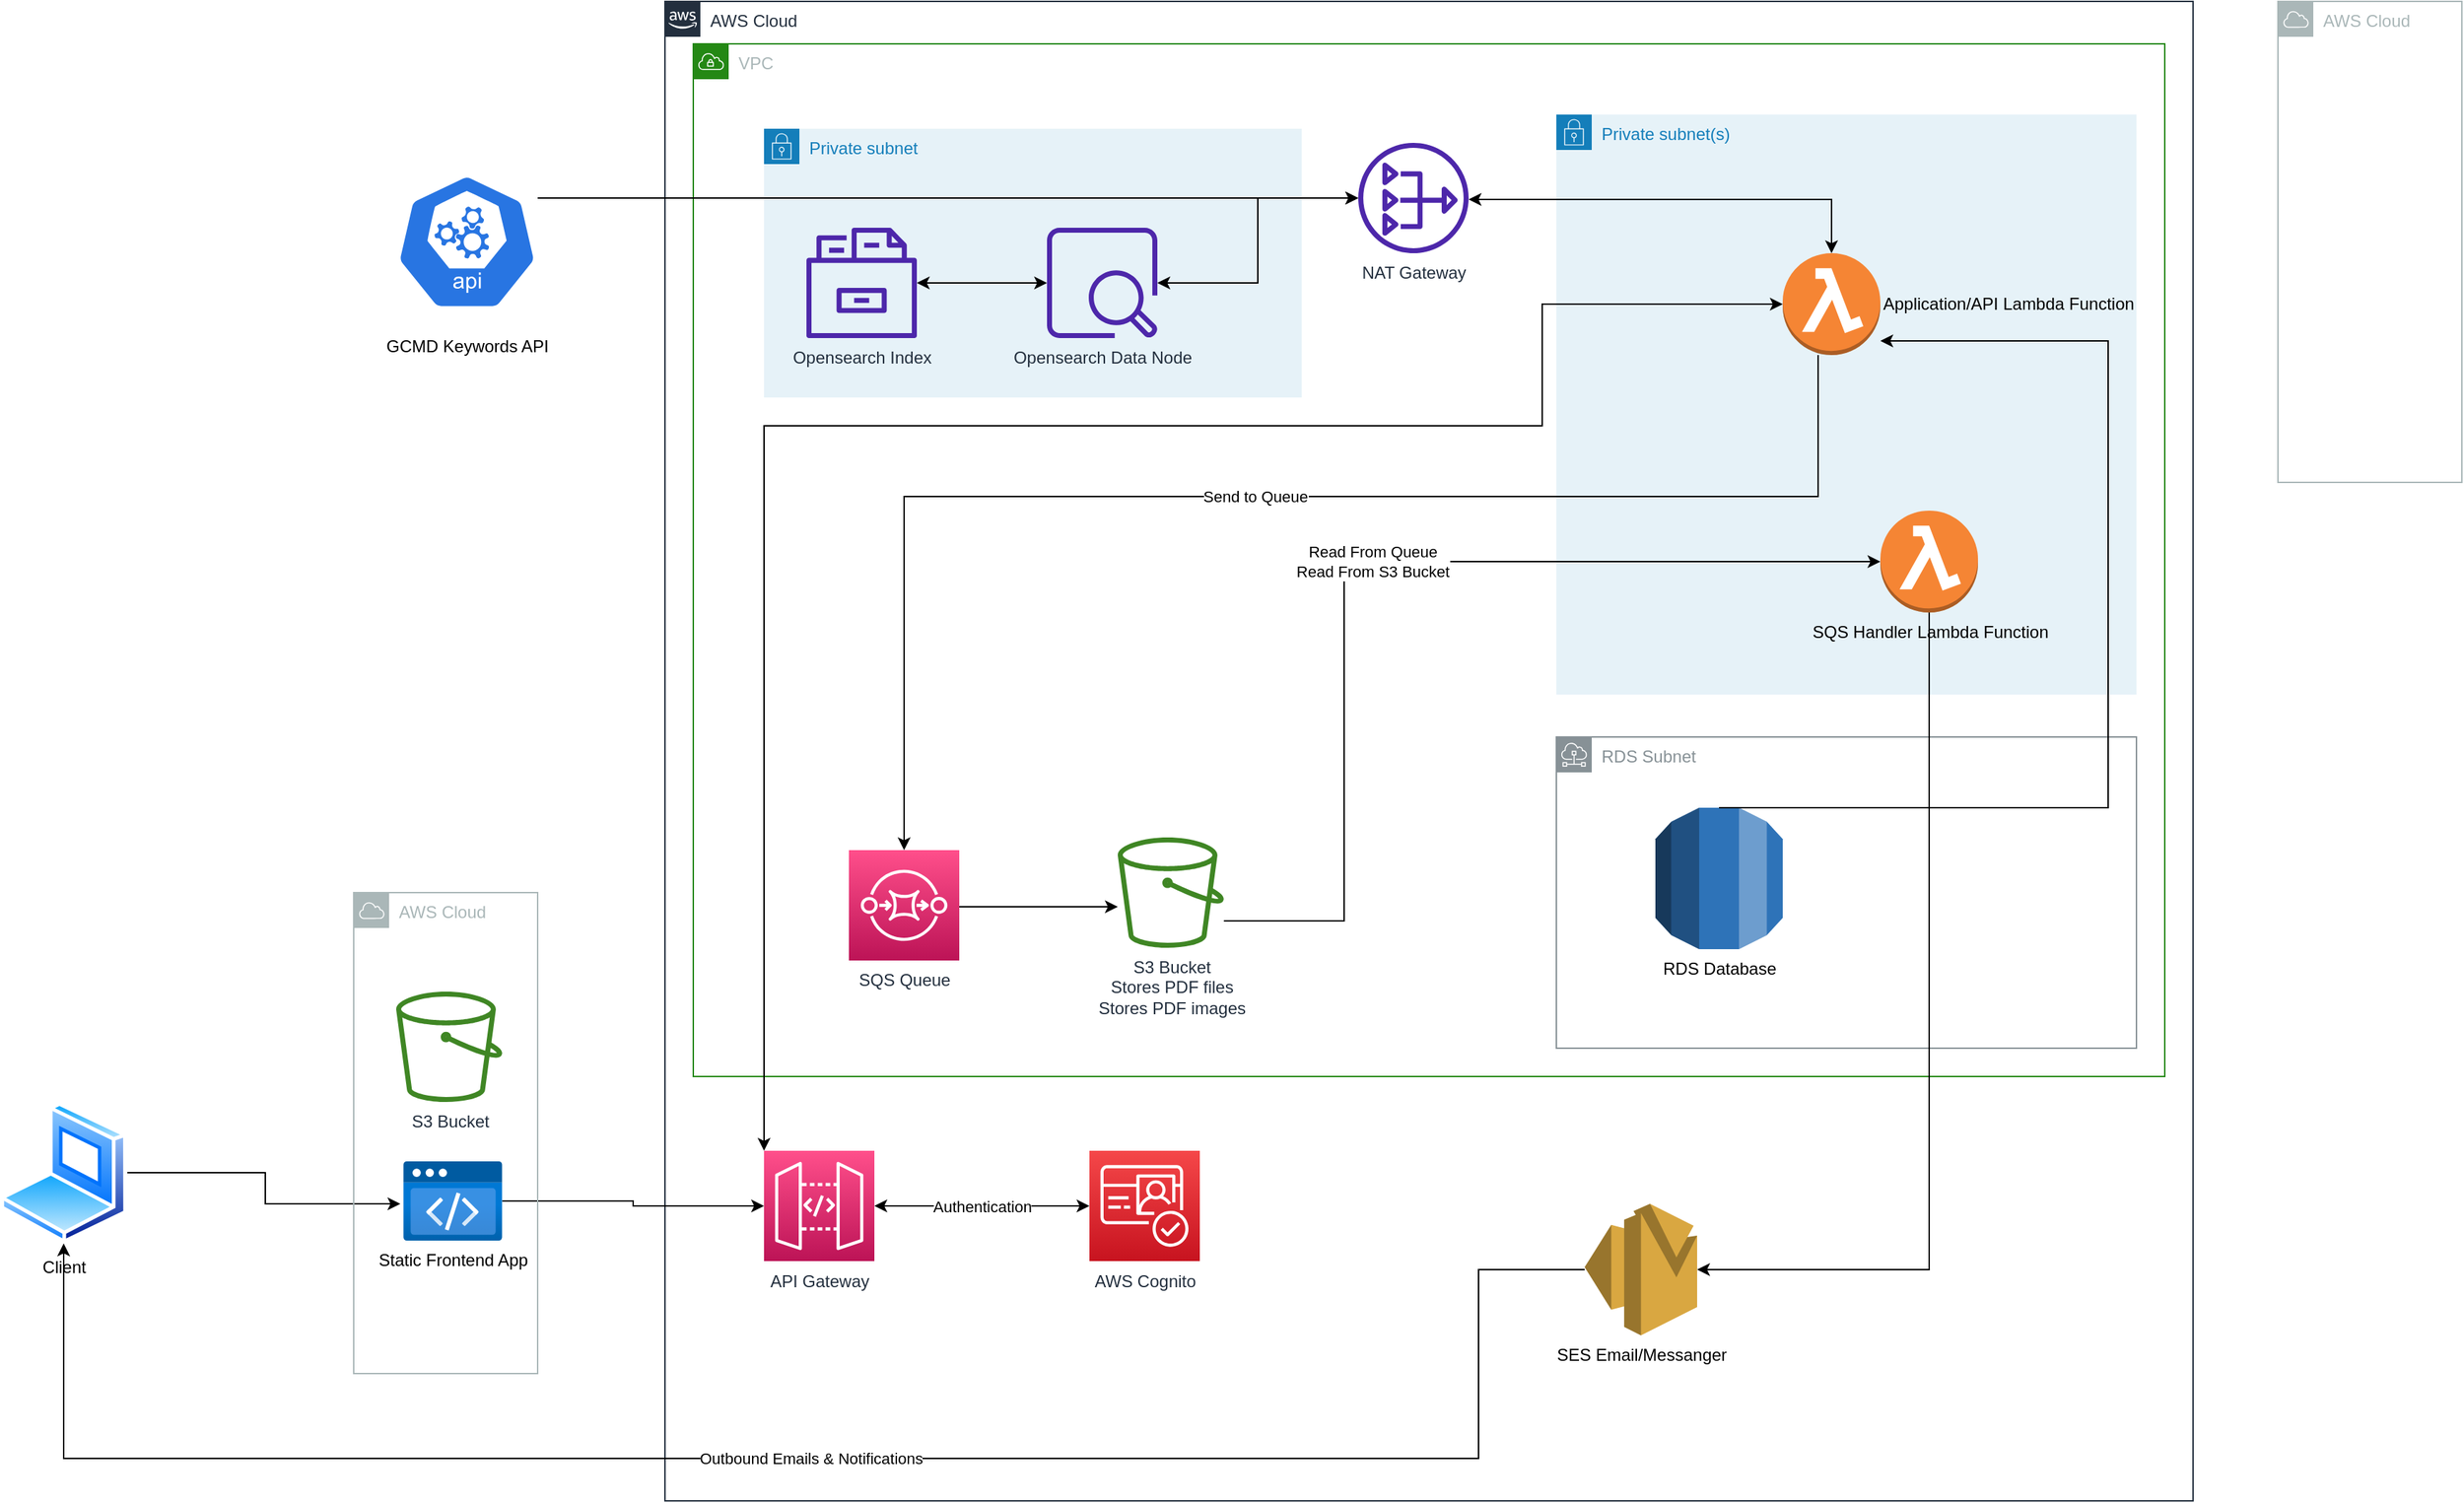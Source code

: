 <mxfile version="21.2.2" type="device">
  <diagram id="Ht1M8jgEwFfnCIfOTk4-" name="Page-1">
    <mxGraphModel dx="2694" dy="986" grid="1" gridSize="10" guides="1" tooltips="1" connect="1" arrows="1" fold="1" page="1" pageScale="1" pageWidth="1169" pageHeight="827" math="0" shadow="0">
      <root>
        <mxCell id="0" />
        <mxCell id="1" parent="0" />
        <mxCell id="UEzPUAAOIrF-is8g5C7q-74" value="AWS Cloud" style="points=[[0,0],[0.25,0],[0.5,0],[0.75,0],[1,0],[1,0.25],[1,0.5],[1,0.75],[1,1],[0.75,1],[0.5,1],[0.25,1],[0,1],[0,0.75],[0,0.5],[0,0.25]];outlineConnect=0;gradientColor=none;html=1;whiteSpace=wrap;fontSize=12;fontStyle=0;shape=mxgraph.aws4.group;grIcon=mxgraph.aws4.group_aws_cloud_alt;strokeColor=#232F3E;fillColor=none;verticalAlign=top;align=left;spacingLeft=30;fontColor=#232F3E;dashed=0;labelBackgroundColor=#ffffff;container=1;pointerEvents=0;collapsible=0;recursiveResize=0;" parent="1" vertex="1">
          <mxGeometry x="50" y="80" width="1080" height="1060" as="geometry" />
        </mxCell>
        <mxCell id="vUUI1PN4nQBjMnBYSGBK-1" value="VPC" style="points=[[0,0],[0.25,0],[0.5,0],[0.75,0],[1,0],[1,0.25],[1,0.5],[1,0.75],[1,1],[0.75,1],[0.5,1],[0.25,1],[0,1],[0,0.75],[0,0.5],[0,0.25]];outlineConnect=0;gradientColor=none;html=1;whiteSpace=wrap;fontSize=12;fontStyle=0;container=1;pointerEvents=0;collapsible=0;recursiveResize=0;shape=mxgraph.aws4.group;grIcon=mxgraph.aws4.group_vpc;strokeColor=#248814;fillColor=none;verticalAlign=top;align=left;spacingLeft=30;fontColor=#AAB7B8;dashed=0;horizontal=1;" parent="UEzPUAAOIrF-is8g5C7q-74" vertex="1">
          <mxGeometry x="20" y="30" width="1040" height="730" as="geometry" />
        </mxCell>
        <mxCell id="EJ77hEFKKq3g6bZW5yER-6" value="Private subnet" style="points=[[0,0],[0.25,0],[0.5,0],[0.75,0],[1,0],[1,0.25],[1,0.5],[1,0.75],[1,1],[0.75,1],[0.5,1],[0.25,1],[0,1],[0,0.75],[0,0.5],[0,0.25]];outlineConnect=0;gradientColor=none;html=1;whiteSpace=wrap;fontSize=12;fontStyle=0;container=1;pointerEvents=0;collapsible=0;recursiveResize=0;shape=mxgraph.aws4.group;grIcon=mxgraph.aws4.group_security_group;grStroke=0;strokeColor=#147EBA;fillColor=#E6F2F8;verticalAlign=top;align=left;spacingLeft=30;fontColor=#147EBA;dashed=0;" vertex="1" parent="vUUI1PN4nQBjMnBYSGBK-1">
          <mxGeometry x="50" y="60" width="380" height="190" as="geometry" />
        </mxCell>
        <mxCell id="vUUI1PN4nQBjMnBYSGBK-41" value="RDS Subnet" style="sketch=0;outlineConnect=0;gradientColor=none;html=1;whiteSpace=wrap;fontSize=12;fontStyle=0;shape=mxgraph.aws4.group;grIcon=mxgraph.aws4.group_subnet;strokeColor=#879196;fillColor=none;verticalAlign=top;align=left;spacingLeft=30;fontColor=#879196;dashed=0;" parent="vUUI1PN4nQBjMnBYSGBK-1" vertex="1">
          <mxGeometry x="610" y="490" width="410" height="220" as="geometry" />
        </mxCell>
        <mxCell id="vUUI1PN4nQBjMnBYSGBK-2" value="Private subnet(s)" style="points=[[0,0],[0.25,0],[0.5,0],[0.75,0],[1,0],[1,0.25],[1,0.5],[1,0.75],[1,1],[0.75,1],[0.5,1],[0.25,1],[0,1],[0,0.75],[0,0.5],[0,0.25]];outlineConnect=0;gradientColor=none;html=1;whiteSpace=wrap;fontSize=12;fontStyle=0;container=1;pointerEvents=0;collapsible=0;recursiveResize=0;shape=mxgraph.aws4.group;grIcon=mxgraph.aws4.group_security_group;grStroke=0;strokeColor=#147EBA;fillColor=#E6F2F8;verticalAlign=top;align=left;spacingLeft=30;fontColor=#147EBA;dashed=0;" parent="vUUI1PN4nQBjMnBYSGBK-1" vertex="1">
          <mxGeometry x="610" y="50" width="410" height="410" as="geometry" />
        </mxCell>
        <mxCell id="vUUI1PN4nQBjMnBYSGBK-8" value="SQS Handler Lambda Function" style="outlineConnect=0;dashed=0;verticalLabelPosition=bottom;verticalAlign=top;align=center;html=1;shape=mxgraph.aws3.lambda_function;fillColor=#F58534;gradientColor=none;" parent="vUUI1PN4nQBjMnBYSGBK-2" vertex="1">
          <mxGeometry x="229" y="280" width="69" height="72" as="geometry" />
        </mxCell>
        <mxCell id="vUUI1PN4nQBjMnBYSGBK-5" value="Application/API Lambda Function" style="outlineConnect=0;dashed=0;verticalLabelPosition=middle;verticalAlign=middle;align=left;html=1;shape=mxgraph.aws3.lambda_function;fillColor=#F58534;gradientColor=none;textDirection=ltr;labelPosition=right;" parent="vUUI1PN4nQBjMnBYSGBK-2" vertex="1">
          <mxGeometry x="160" y="98" width="69" height="72" as="geometry" />
        </mxCell>
        <mxCell id="vUUI1PN4nQBjMnBYSGBK-58" style="edgeStyle=orthogonalEdgeStyle;rounded=0;orthogonalLoop=1;jettySize=auto;html=1;startArrow=classic;startFill=1;" parent="vUUI1PN4nQBjMnBYSGBK-1" source="vUUI1PN4nQBjMnBYSGBK-12" target="vUUI1PN4nQBjMnBYSGBK-13" edge="1">
          <mxGeometry relative="1" as="geometry" />
        </mxCell>
        <mxCell id="vUUI1PN4nQBjMnBYSGBK-12" value="NAT Gateway" style="sketch=0;outlineConnect=0;fontColor=#232F3E;gradientColor=none;fillColor=#4D27AA;strokeColor=none;dashed=0;verticalLabelPosition=bottom;verticalAlign=top;align=center;html=1;fontSize=12;fontStyle=0;aspect=fixed;pointerEvents=1;shape=mxgraph.aws4.nat_gateway;" parent="vUUI1PN4nQBjMnBYSGBK-1" vertex="1">
          <mxGeometry x="470" y="70" width="78" height="78" as="geometry" />
        </mxCell>
        <mxCell id="EJ77hEFKKq3g6bZW5yER-5" style="edgeStyle=orthogonalEdgeStyle;rounded=0;orthogonalLoop=1;jettySize=auto;html=1;" edge="1" parent="vUUI1PN4nQBjMnBYSGBK-1" source="vUUI1PN4nQBjMnBYSGBK-15" target="EJ77hEFKKq3g6bZW5yER-2">
          <mxGeometry relative="1" as="geometry">
            <Array as="points">
              <mxPoint x="220" y="610" />
              <mxPoint x="220" y="610" />
            </Array>
          </mxGeometry>
        </mxCell>
        <mxCell id="vUUI1PN4nQBjMnBYSGBK-15" value="SQS Queue" style="sketch=0;points=[[0,0,0],[0.25,0,0],[0.5,0,0],[0.75,0,0],[1,0,0],[0,1,0],[0.25,1,0],[0.5,1,0],[0.75,1,0],[1,1,0],[0,0.25,0],[0,0.5,0],[0,0.75,0],[1,0.25,0],[1,0.5,0],[1,0.75,0]];outlineConnect=0;fontColor=#232F3E;gradientColor=#FF4F8B;gradientDirection=north;fillColor=#BC1356;strokeColor=#ffffff;dashed=0;verticalLabelPosition=bottom;verticalAlign=top;align=center;html=1;fontSize=12;fontStyle=0;aspect=fixed;shape=mxgraph.aws4.resourceIcon;resIcon=mxgraph.aws4.sqs;" parent="vUUI1PN4nQBjMnBYSGBK-1" vertex="1">
          <mxGeometry x="110" y="570" width="78" height="78" as="geometry" />
        </mxCell>
        <mxCell id="vUUI1PN4nQBjMnBYSGBK-9" value="RDS Database" style="outlineConnect=0;dashed=0;verticalLabelPosition=bottom;verticalAlign=top;align=center;html=1;shape=mxgraph.aws3.rds;fillColor=#2E73B8;gradientColor=none;" parent="vUUI1PN4nQBjMnBYSGBK-1" vertex="1">
          <mxGeometry x="680" y="540" width="90" height="100" as="geometry" />
        </mxCell>
        <mxCell id="vUUI1PN4nQBjMnBYSGBK-42" value="Read From Queue&lt;br&gt;Read From S3 Bucket" style="edgeStyle=orthogonalEdgeStyle;rounded=0;orthogonalLoop=1;jettySize=auto;html=1;startArrow=classic;startFill=1;endArrow=none;endFill=0;" parent="vUUI1PN4nQBjMnBYSGBK-1" source="vUUI1PN4nQBjMnBYSGBK-8" target="EJ77hEFKKq3g6bZW5yER-2" edge="1">
          <mxGeometry relative="1" as="geometry">
            <Array as="points">
              <mxPoint x="460" y="366" />
              <mxPoint x="460" y="620" />
            </Array>
          </mxGeometry>
        </mxCell>
        <mxCell id="vUUI1PN4nQBjMnBYSGBK-43" value="Send to Queue" style="edgeStyle=orthogonalEdgeStyle;rounded=0;orthogonalLoop=1;jettySize=auto;html=1;entryX=0.5;entryY=0;entryDx=0;entryDy=0;entryPerimeter=0;" parent="vUUI1PN4nQBjMnBYSGBK-1" source="vUUI1PN4nQBjMnBYSGBK-5" target="vUUI1PN4nQBjMnBYSGBK-15" edge="1">
          <mxGeometry relative="1" as="geometry">
            <Array as="points">
              <mxPoint x="795" y="320" />
              <mxPoint x="149" y="320" />
            </Array>
          </mxGeometry>
        </mxCell>
        <mxCell id="vUUI1PN4nQBjMnBYSGBK-57" style="edgeStyle=orthogonalEdgeStyle;rounded=0;orthogonalLoop=1;jettySize=auto;html=1;exitX=0.5;exitY=0;exitDx=0;exitDy=0;exitPerimeter=0;startArrow=classic;startFill=1;" parent="vUUI1PN4nQBjMnBYSGBK-1" source="vUUI1PN4nQBjMnBYSGBK-5" target="vUUI1PN4nQBjMnBYSGBK-12" edge="1">
          <mxGeometry relative="1" as="geometry">
            <Array as="points">
              <mxPoint x="805" y="110" />
            </Array>
          </mxGeometry>
        </mxCell>
        <mxCell id="vUUI1PN4nQBjMnBYSGBK-61" style="edgeStyle=orthogonalEdgeStyle;rounded=0;orthogonalLoop=1;jettySize=auto;html=1;entryX=0.5;entryY=0;entryDx=0;entryDy=0;entryPerimeter=0;startArrow=classic;startFill=1;endArrow=none;endFill=0;" parent="vUUI1PN4nQBjMnBYSGBK-1" source="vUUI1PN4nQBjMnBYSGBK-5" target="vUUI1PN4nQBjMnBYSGBK-9" edge="1">
          <mxGeometry relative="1" as="geometry">
            <Array as="points">
              <mxPoint x="1000" y="210" />
              <mxPoint x="1000" y="540" />
            </Array>
          </mxGeometry>
        </mxCell>
        <mxCell id="EJ77hEFKKq3g6bZW5yER-2" value="S3 Bucket&lt;br&gt;Stores PDF files&lt;br&gt;Stores PDF images" style="sketch=0;outlineConnect=0;fontColor=#232F3E;gradientColor=none;fillColor=#3F8624;strokeColor=none;dashed=0;verticalLabelPosition=bottom;verticalAlign=top;align=center;html=1;fontSize=12;fontStyle=0;aspect=fixed;pointerEvents=1;shape=mxgraph.aws4.bucket;" vertex="1" parent="vUUI1PN4nQBjMnBYSGBK-1">
          <mxGeometry x="300" y="561" width="75" height="78" as="geometry" />
        </mxCell>
        <mxCell id="vUUI1PN4nQBjMnBYSGBK-13" value="Opensearch Data Node" style="sketch=0;outlineConnect=0;fontColor=#232F3E;gradientColor=none;fillColor=#4D27AA;strokeColor=none;dashed=0;verticalLabelPosition=bottom;verticalAlign=top;align=center;html=1;fontSize=12;fontStyle=0;aspect=fixed;pointerEvents=1;shape=mxgraph.aws4.opensearch_service_data_node;" parent="vUUI1PN4nQBjMnBYSGBK-1" vertex="1">
          <mxGeometry x="250" y="130" width="78" height="78" as="geometry" />
        </mxCell>
        <mxCell id="vUUI1PN4nQBjMnBYSGBK-59" style="edgeStyle=orthogonalEdgeStyle;rounded=0;orthogonalLoop=1;jettySize=auto;html=1;startArrow=classic;startFill=1;" parent="vUUI1PN4nQBjMnBYSGBK-1" source="vUUI1PN4nQBjMnBYSGBK-14" target="vUUI1PN4nQBjMnBYSGBK-13" edge="1">
          <mxGeometry relative="1" as="geometry" />
        </mxCell>
        <mxCell id="vUUI1PN4nQBjMnBYSGBK-14" value="Opensearch Index" style="sketch=0;outlineConnect=0;fontColor=#232F3E;gradientColor=none;fillColor=#4D27AA;strokeColor=none;dashed=0;verticalLabelPosition=bottom;verticalAlign=top;align=center;html=1;fontSize=12;fontStyle=0;aspect=fixed;pointerEvents=1;shape=mxgraph.aws4.opensearch_service_index;" parent="vUUI1PN4nQBjMnBYSGBK-1" vertex="1">
          <mxGeometry x="80" y="130" width="78" height="78" as="geometry" />
        </mxCell>
        <mxCell id="vUUI1PN4nQBjMnBYSGBK-16" value="AWS Cognito&lt;br&gt;" style="sketch=0;points=[[0,0,0],[0.25,0,0],[0.5,0,0],[0.75,0,0],[1,0,0],[0,1,0],[0.25,1,0],[0.5,1,0],[0.75,1,0],[1,1,0],[0,0.25,0],[0,0.5,0],[0,0.75,0],[1,0.25,0],[1,0.5,0],[1,0.75,0]];outlineConnect=0;fontColor=#232F3E;gradientColor=#F54749;gradientDirection=north;fillColor=#C7131F;strokeColor=#ffffff;dashed=0;verticalLabelPosition=bottom;verticalAlign=top;align=center;html=1;fontSize=12;fontStyle=0;aspect=fixed;shape=mxgraph.aws4.resourceIcon;resIcon=mxgraph.aws4.cognito;" parent="UEzPUAAOIrF-is8g5C7q-74" vertex="1">
          <mxGeometry x="300" y="812.5" width="78" height="78" as="geometry" />
        </mxCell>
        <mxCell id="vUUI1PN4nQBjMnBYSGBK-49" value="Authentication" style="edgeStyle=orthogonalEdgeStyle;rounded=0;orthogonalLoop=1;jettySize=auto;html=1;exitX=1;exitY=0.5;exitDx=0;exitDy=0;exitPerimeter=0;entryX=0;entryY=0.5;entryDx=0;entryDy=0;entryPerimeter=0;startArrow=classic;startFill=1;" parent="UEzPUAAOIrF-is8g5C7q-74" source="vUUI1PN4nQBjMnBYSGBK-6" target="vUUI1PN4nQBjMnBYSGBK-16" edge="1">
          <mxGeometry relative="1" as="geometry" />
        </mxCell>
        <mxCell id="vUUI1PN4nQBjMnBYSGBK-54" style="edgeStyle=orthogonalEdgeStyle;rounded=0;orthogonalLoop=1;jettySize=auto;html=1;entryX=0;entryY=0.5;entryDx=0;entryDy=0;entryPerimeter=0;startArrow=classic;startFill=1;" parent="UEzPUAAOIrF-is8g5C7q-74" source="vUUI1PN4nQBjMnBYSGBK-6" target="vUUI1PN4nQBjMnBYSGBK-5" edge="1">
          <mxGeometry relative="1" as="geometry">
            <Array as="points">
              <mxPoint x="70" y="300" />
              <mxPoint x="620" y="300" />
              <mxPoint x="620" y="214" />
            </Array>
          </mxGeometry>
        </mxCell>
        <mxCell id="vUUI1PN4nQBjMnBYSGBK-6" value="API Gateway" style="sketch=0;points=[[0,0,0],[0.25,0,0],[0.5,0,0],[0.75,0,0],[1,0,0],[0,1,0],[0.25,1,0],[0.5,1,0],[0.75,1,0],[1,1,0],[0,0.25,0],[0,0.5,0],[0,0.75,0],[1,0.25,0],[1,0.5,0],[1,0.75,0]];outlineConnect=0;fontColor=#232F3E;gradientColor=#FF4F8B;gradientDirection=north;fillColor=#BC1356;strokeColor=#ffffff;dashed=0;verticalLabelPosition=bottom;verticalAlign=top;align=center;html=1;fontSize=12;fontStyle=0;aspect=fixed;shape=mxgraph.aws4.resourceIcon;resIcon=mxgraph.aws4.api_gateway;" parent="UEzPUAAOIrF-is8g5C7q-74" vertex="1">
          <mxGeometry x="70" y="812.5" width="78" height="78" as="geometry" />
        </mxCell>
        <mxCell id="vUUI1PN4nQBjMnBYSGBK-11" value="SES Email/Messanger" style="outlineConnect=0;dashed=0;verticalLabelPosition=bottom;verticalAlign=top;align=center;html=1;shape=mxgraph.aws3.ses;fillColor=#D9A741;gradientColor=none;" parent="UEzPUAAOIrF-is8g5C7q-74" vertex="1">
          <mxGeometry x="650" y="850" width="79.5" height="93" as="geometry" />
        </mxCell>
        <mxCell id="vUUI1PN4nQBjMnBYSGBK-60" style="edgeStyle=orthogonalEdgeStyle;rounded=0;orthogonalLoop=1;jettySize=auto;html=1;entryX=1;entryY=0.5;entryDx=0;entryDy=0;entryPerimeter=0;" parent="UEzPUAAOIrF-is8g5C7q-74" source="vUUI1PN4nQBjMnBYSGBK-8" target="vUUI1PN4nQBjMnBYSGBK-11" edge="1">
          <mxGeometry relative="1" as="geometry">
            <Array as="points">
              <mxPoint x="894" y="897" />
            </Array>
          </mxGeometry>
        </mxCell>
        <mxCell id="vUUI1PN4nQBjMnBYSGBK-62" style="edgeStyle=orthogonalEdgeStyle;rounded=0;orthogonalLoop=1;jettySize=auto;html=1;" parent="1" source="vUUI1PN4nQBjMnBYSGBK-44" target="vUUI1PN4nQBjMnBYSGBK-12" edge="1">
          <mxGeometry relative="1" as="geometry">
            <Array as="points">
              <mxPoint x="110" y="219" />
              <mxPoint x="110" y="219" />
            </Array>
          </mxGeometry>
        </mxCell>
        <mxCell id="vUUI1PN4nQBjMnBYSGBK-44" value="GCMD Keywords API" style="sketch=0;html=1;dashed=0;whitespace=wrap;fillColor=#2875E2;strokeColor=#ffffff;points=[[0.005,0.63,0],[0.1,0.2,0],[0.9,0.2,0],[0.5,0,0],[0.995,0.63,0],[0.72,0.99,0],[0.5,1,0],[0.28,0.99,0]];verticalLabelPosition=bottom;align=center;verticalAlign=top;shape=mxgraph.kubernetes.icon;prIcon=api" parent="1" vertex="1">
          <mxGeometry x="-140" y="190" width="100" height="120" as="geometry" />
        </mxCell>
        <mxCell id="vUUI1PN4nQBjMnBYSGBK-47" style="edgeStyle=orthogonalEdgeStyle;rounded=0;orthogonalLoop=1;jettySize=auto;html=1;entryX=-0.029;entryY=0.536;entryDx=0;entryDy=0;entryPerimeter=0;" parent="1" source="vUUI1PN4nQBjMnBYSGBK-45" target="vUUI1PN4nQBjMnBYSGBK-46" edge="1">
          <mxGeometry relative="1" as="geometry" />
        </mxCell>
        <mxCell id="vUUI1PN4nQBjMnBYSGBK-45" value="Client" style="image;aspect=fixed;perimeter=ellipsePerimeter;html=1;align=center;shadow=0;dashed=0;spacingTop=3;image=img/lib/active_directory/laptop_client.svg;" parent="1" vertex="1">
          <mxGeometry x="-420" y="858" width="90" height="100" as="geometry" />
        </mxCell>
        <mxCell id="vUUI1PN4nQBjMnBYSGBK-10" value="S3 Bucket" style="sketch=0;outlineConnect=0;fontColor=#232F3E;gradientColor=none;fillColor=#3F8624;strokeColor=none;dashed=0;verticalLabelPosition=bottom;verticalAlign=top;align=center;html=1;fontSize=12;fontStyle=0;aspect=fixed;pointerEvents=1;shape=mxgraph.aws4.bucket;" parent="1" vertex="1">
          <mxGeometry x="-140" y="780" width="75" height="78" as="geometry" />
        </mxCell>
        <mxCell id="vUUI1PN4nQBjMnBYSGBK-48" style="edgeStyle=orthogonalEdgeStyle;rounded=0;orthogonalLoop=1;jettySize=auto;html=1;" parent="1" source="vUUI1PN4nQBjMnBYSGBK-46" target="vUUI1PN4nQBjMnBYSGBK-6" edge="1">
          <mxGeometry relative="1" as="geometry" />
        </mxCell>
        <mxCell id="vUUI1PN4nQBjMnBYSGBK-46" value="Static Frontend App" style="image;aspect=fixed;html=1;points=[];align=center;fontSize=12;image=img/lib/azure2/preview/Static_Apps.svg;" parent="1" vertex="1">
          <mxGeometry x="-135" y="900" width="70" height="56.0" as="geometry" />
        </mxCell>
        <mxCell id="vUUI1PN4nQBjMnBYSGBK-51" value="Outbound Emails &amp;amp; Notifications" style="edgeStyle=orthogonalEdgeStyle;rounded=0;orthogonalLoop=1;jettySize=auto;html=1;entryX=0.5;entryY=1;entryDx=0;entryDy=0;" parent="1" source="vUUI1PN4nQBjMnBYSGBK-11" target="vUUI1PN4nQBjMnBYSGBK-45" edge="1">
          <mxGeometry relative="1" as="geometry">
            <Array as="points">
              <mxPoint x="625" y="1110" />
              <mxPoint x="-375" y="1110" />
            </Array>
          </mxGeometry>
        </mxCell>
        <mxCell id="vUUI1PN4nQBjMnBYSGBK-63" value="AWS Cloud" style="sketch=0;outlineConnect=0;gradientColor=none;html=1;whiteSpace=wrap;fontSize=12;fontStyle=0;shape=mxgraph.aws4.group;grIcon=mxgraph.aws4.group_aws_cloud;strokeColor=#AAB7B8;fillColor=none;verticalAlign=top;align=left;spacingLeft=30;fontColor=#AAB7B8;dashed=0;" parent="1" vertex="1">
          <mxGeometry x="-170" y="710" width="130" height="340" as="geometry" />
        </mxCell>
        <mxCell id="EJ77hEFKKq3g6bZW5yER-1" value="AWS Cloud" style="sketch=0;outlineConnect=0;gradientColor=none;html=1;whiteSpace=wrap;fontSize=12;fontStyle=0;shape=mxgraph.aws4.group;grIcon=mxgraph.aws4.group_aws_cloud;strokeColor=#AAB7B8;fillColor=none;verticalAlign=top;align=left;spacingLeft=30;fontColor=#AAB7B8;dashed=0;" vertex="1" parent="1">
          <mxGeometry x="1190" y="80" width="130" height="340" as="geometry" />
        </mxCell>
      </root>
    </mxGraphModel>
  </diagram>
</mxfile>
